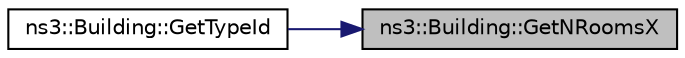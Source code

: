 digraph "ns3::Building::GetNRoomsX"
{
 // LATEX_PDF_SIZE
  edge [fontname="Helvetica",fontsize="10",labelfontname="Helvetica",labelfontsize="10"];
  node [fontname="Helvetica",fontsize="10",shape=record];
  rankdir="RL";
  Node1 [label="ns3::Building::GetNRoomsX",height=0.2,width=0.4,color="black", fillcolor="grey75", style="filled", fontcolor="black",tooltip=" "];
  Node1 -> Node2 [dir="back",color="midnightblue",fontsize="10",style="solid",fontname="Helvetica"];
  Node2 [label="ns3::Building::GetTypeId",height=0.2,width=0.4,color="black", fillcolor="white", style="filled",URL="$classns3_1_1_building.html#ad8d823ade148dd17d8767427d1986d02",tooltip=" "];
}
